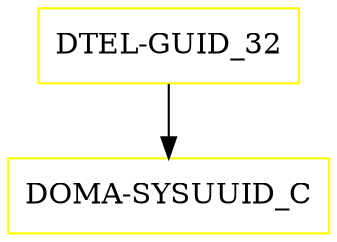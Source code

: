 digraph G {
  "DTEL-GUID_32" [shape=box,color=yellow];
  "DOMA-SYSUUID_C" [shape=box,color=yellow,URL="./DOMA_SYSUUID_C.html"];
  "DTEL-GUID_32" -> "DOMA-SYSUUID_C";
}
